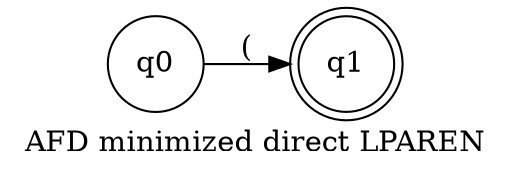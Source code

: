 // AFN
digraph {
	rankdir=LR
	label="AFD minimized direct LPAREN"
	1688050396592 [label=q0 shape=circle]
	1688051113168 [label=q1 shape=doublecircle]
	1688050396592 -> 1688051113168 [label="("]
}
